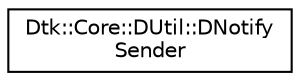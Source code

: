 digraph "类继承关系图"
{
  edge [fontname="Helvetica",fontsize="10",labelfontname="Helvetica",labelfontsize="10"];
  node [fontname="Helvetica",fontsize="10",shape=record];
  rankdir="LR";
  Node0 [label="Dtk::Core::DUtil::DNotify\lSender",height=0.2,width=0.4,color="black", fillcolor="white", style="filled",URL="$class_dtk_1_1_core_1_1_d_util_1_1_d_notify_sender.html"];
}
